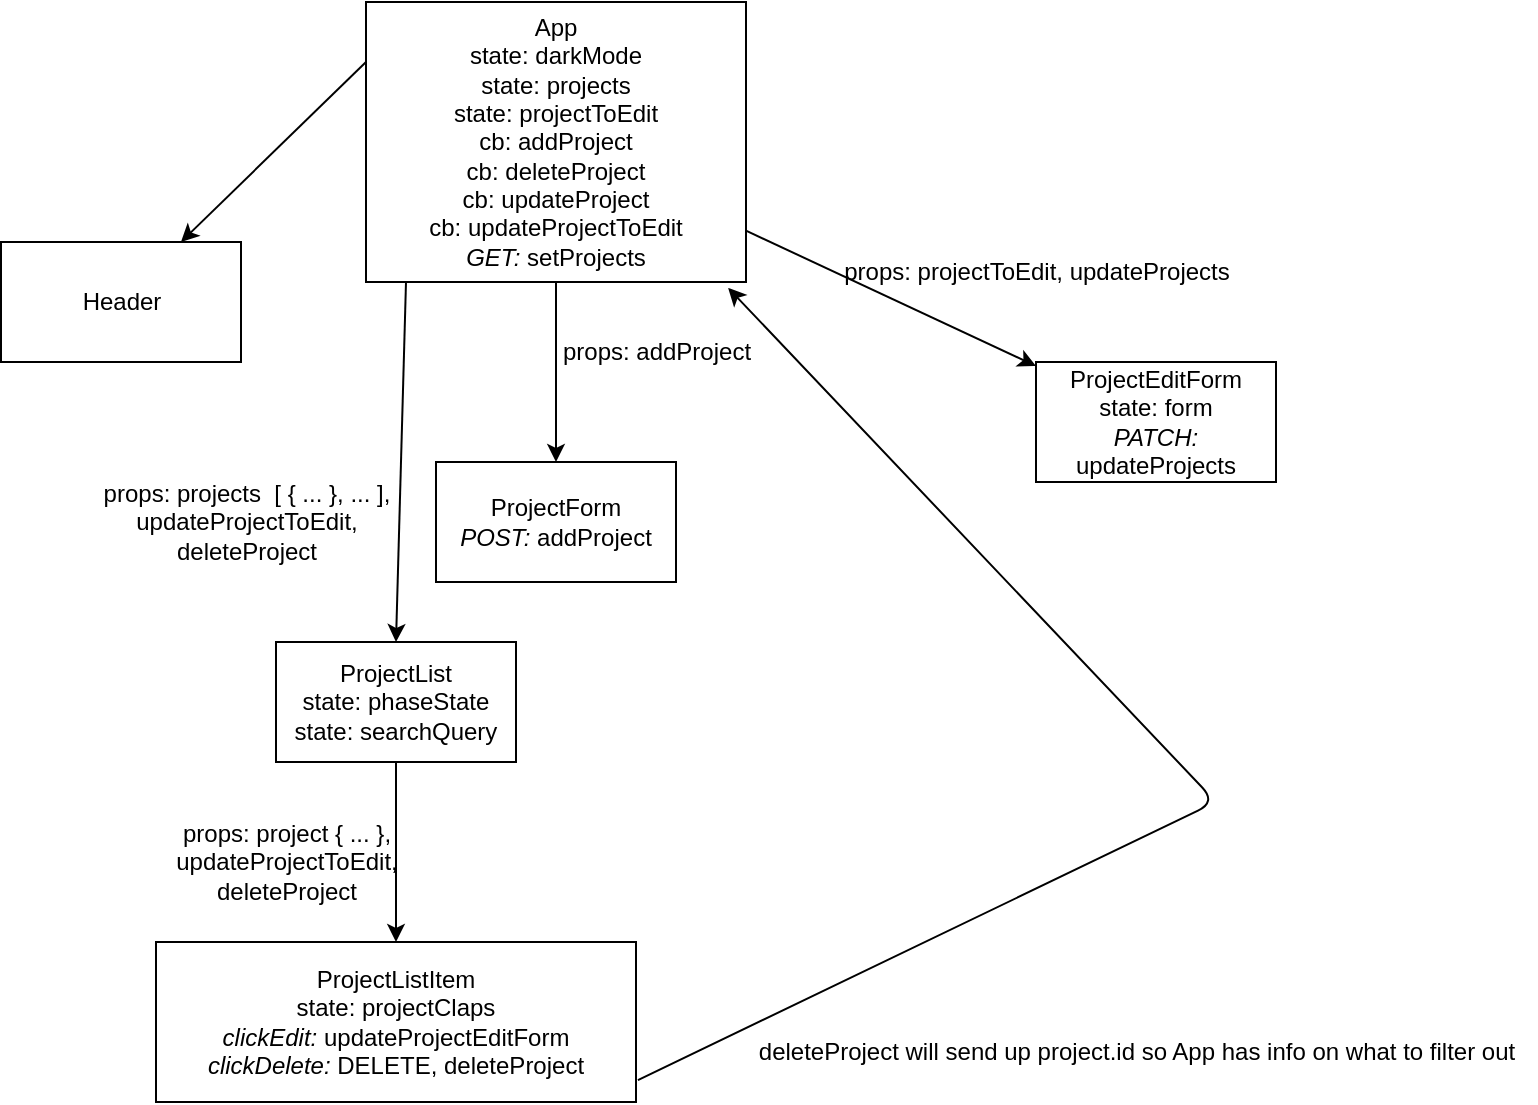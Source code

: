 <mxfile>
    <diagram id="vC2UGVJM11Pgb3OtcGuh" name="Page-1">
        <mxGraphModel dx="800" dy="575" grid="1" gridSize="10" guides="1" tooltips="1" connect="1" arrows="1" fold="1" page="1" pageScale="1" pageWidth="850" pageHeight="1100" math="0" shadow="0">
            <root>
                <mxCell id="0"/>
                <mxCell id="1" parent="0"/>
                <mxCell id="16" value="" style="edgeStyle=none;html=1;" parent="1" source="2" target="15" edge="1">
                    <mxGeometry relative="1" as="geometry"/>
                </mxCell>
                <mxCell id="2" value="App&lt;br&gt;state: darkMode&lt;br&gt;state: projects&lt;br&gt;state: projectToEdit&lt;br&gt;cb: addProject&lt;br&gt;cb: deleteProject&lt;br&gt;cb: updateProject&lt;br&gt;cb: updateProjectToEdit&lt;br&gt;&lt;i&gt;GET: &lt;/i&gt;setProjects" style="whiteSpace=wrap;html=1;" parent="1" vertex="1">
                    <mxGeometry x="305" width="190" height="140" as="geometry"/>
                </mxCell>
                <mxCell id="3" value="" style="edgeStyle=none;orthogonalLoop=1;jettySize=auto;html=1;exitX=0.25;exitY=1;exitDx=0;exitDy=0;entryX=0.75;entryY=0;entryDx=0;entryDy=0;" parent="1" target="4" edge="1">
                    <mxGeometry width="100" relative="1" as="geometry">
                        <mxPoint x="305" y="30.0" as="sourcePoint"/>
                        <mxPoint x="272.5" y="130" as="targetPoint"/>
                        <Array as="points"/>
                    </mxGeometry>
                </mxCell>
                <mxCell id="4" value="Header" style="whiteSpace=wrap;html=1;" parent="1" vertex="1">
                    <mxGeometry x="122.5" y="120" width="120" height="60" as="geometry"/>
                </mxCell>
                <mxCell id="5" value="" style="edgeStyle=none;orthogonalLoop=1;jettySize=auto;html=1;exitX=0.5;exitY=1;exitDx=0;exitDy=0;entryX=0.5;entryY=0;entryDx=0;entryDy=0;" parent="1" target="7" edge="1">
                    <mxGeometry width="100" relative="1" as="geometry">
                        <mxPoint x="325" y="140.0" as="sourcePoint"/>
                        <mxPoint x="310" y="290" as="targetPoint"/>
                        <Array as="points"/>
                    </mxGeometry>
                </mxCell>
                <mxCell id="7" value="ProjectList&lt;br&gt;state: phaseState&lt;br&gt;state: searchQuery" style="whiteSpace=wrap;html=1;" parent="1" vertex="1">
                    <mxGeometry x="260" y="320" width="120" height="60" as="geometry"/>
                </mxCell>
                <mxCell id="8" value="" style="edgeStyle=none;orthogonalLoop=1;jettySize=auto;html=1;exitX=1;exitY=0.5;exitDx=0;exitDy=0;" parent="1" target="9" edge="1">
                    <mxGeometry width="100" relative="1" as="geometry">
                        <mxPoint x="400" y="140.0" as="sourcePoint"/>
                        <mxPoint x="400" y="160" as="targetPoint"/>
                        <Array as="points"/>
                    </mxGeometry>
                </mxCell>
                <mxCell id="9" value="ProjectForm&lt;br&gt;&lt;i&gt;POST: &lt;/i&gt;addProject" style="whiteSpace=wrap;html=1;" parent="1" vertex="1">
                    <mxGeometry x="340" y="230" width="120" height="60" as="geometry"/>
                </mxCell>
                <mxCell id="10" value="props: projects&amp;nbsp; [ { ... }, ... ],&lt;br&gt;updateProjectToEdit,&lt;br&gt;deleteProject" style="text;html=1;align=center;verticalAlign=middle;resizable=0;points=[];autosize=1;strokeColor=none;fillColor=none;" parent="1" vertex="1">
                    <mxGeometry x="160" y="230" width="170" height="60" as="geometry"/>
                </mxCell>
                <mxCell id="11" value="" style="edgeStyle=none;orthogonalLoop=1;jettySize=auto;html=1;exitX=0.5;exitY=1;exitDx=0;exitDy=0;entryX=0.5;entryY=0;entryDx=0;entryDy=0;" parent="1" source="7" target="12" edge="1">
                    <mxGeometry width="100" relative="1" as="geometry">
                        <mxPoint x="340" y="410" as="sourcePoint"/>
                        <mxPoint x="410" y="470" as="targetPoint"/>
                        <Array as="points"/>
                    </mxGeometry>
                </mxCell>
                <mxCell id="12" value="ProjectListItem&lt;br&gt;state: projectClaps&lt;i&gt;&lt;br&gt;clickEdit: &lt;/i&gt;updateProjectEditForm&lt;br&gt;&lt;i&gt;clickDelete: &lt;/i&gt;DELETE, deleteProject" style="whiteSpace=wrap;html=1;" parent="1" vertex="1">
                    <mxGeometry x="200" y="470" width="240" height="80" as="geometry"/>
                </mxCell>
                <mxCell id="13" value="props: project { ... }, &lt;br&gt;updateProjectToEdit,&lt;br&gt;deleteProject" style="text;html=1;align=center;verticalAlign=middle;resizable=0;points=[];autosize=1;strokeColor=none;fillColor=none;" parent="1" vertex="1">
                    <mxGeometry x="200" y="400" width="130" height="60" as="geometry"/>
                </mxCell>
                <mxCell id="14" value="props: addProject" style="text;html=1;align=center;verticalAlign=middle;resizable=0;points=[];autosize=1;strokeColor=none;fillColor=none;" parent="1" vertex="1">
                    <mxGeometry x="390" y="160" width="120" height="30" as="geometry"/>
                </mxCell>
                <mxCell id="15" value="ProjectEditForm&lt;br&gt;state: form&lt;br&gt;&lt;i&gt;PATCH: &lt;/i&gt;updateProjects" style="whiteSpace=wrap;html=1;" parent="1" vertex="1">
                    <mxGeometry x="640" y="180" width="120" height="60" as="geometry"/>
                </mxCell>
                <mxCell id="19" value="props: projectToEdit, updateProjects" style="text;html=1;align=center;verticalAlign=middle;resizable=0;points=[];autosize=1;strokeColor=none;fillColor=none;" parent="1" vertex="1">
                    <mxGeometry x="530" y="120" width="220" height="30" as="geometry"/>
                </mxCell>
                <mxCell id="20" value="" style="edgeStyle=dotted;orthogonalLoop=1;jettySize=auto;html=1;entryX=0.953;entryY=1.021;entryDx=0;entryDy=0;entryPerimeter=0;exitX=1.004;exitY=0.863;exitDx=0;exitDy=0;exitPerimeter=0;" edge="1" parent="1" source="12" target="2">
                    <mxGeometry width="100" relative="1" as="geometry">
                        <mxPoint x="440" y="500" as="sourcePoint"/>
                        <mxPoint x="540" y="500" as="targetPoint"/>
                        <Array as="points">
                            <mxPoint x="730" y="400"/>
                        </Array>
                    </mxGeometry>
                </mxCell>
                <mxCell id="21" value="deleteProject will send up project.id so App has info on what to filter out" style="text;html=1;align=center;verticalAlign=middle;resizable=0;points=[];autosize=1;strokeColor=none;fillColor=none;" vertex="1" parent="1">
                    <mxGeometry x="490" y="510" width="400" height="30" as="geometry"/>
                </mxCell>
            </root>
        </mxGraphModel>
    </diagram>
</mxfile>
